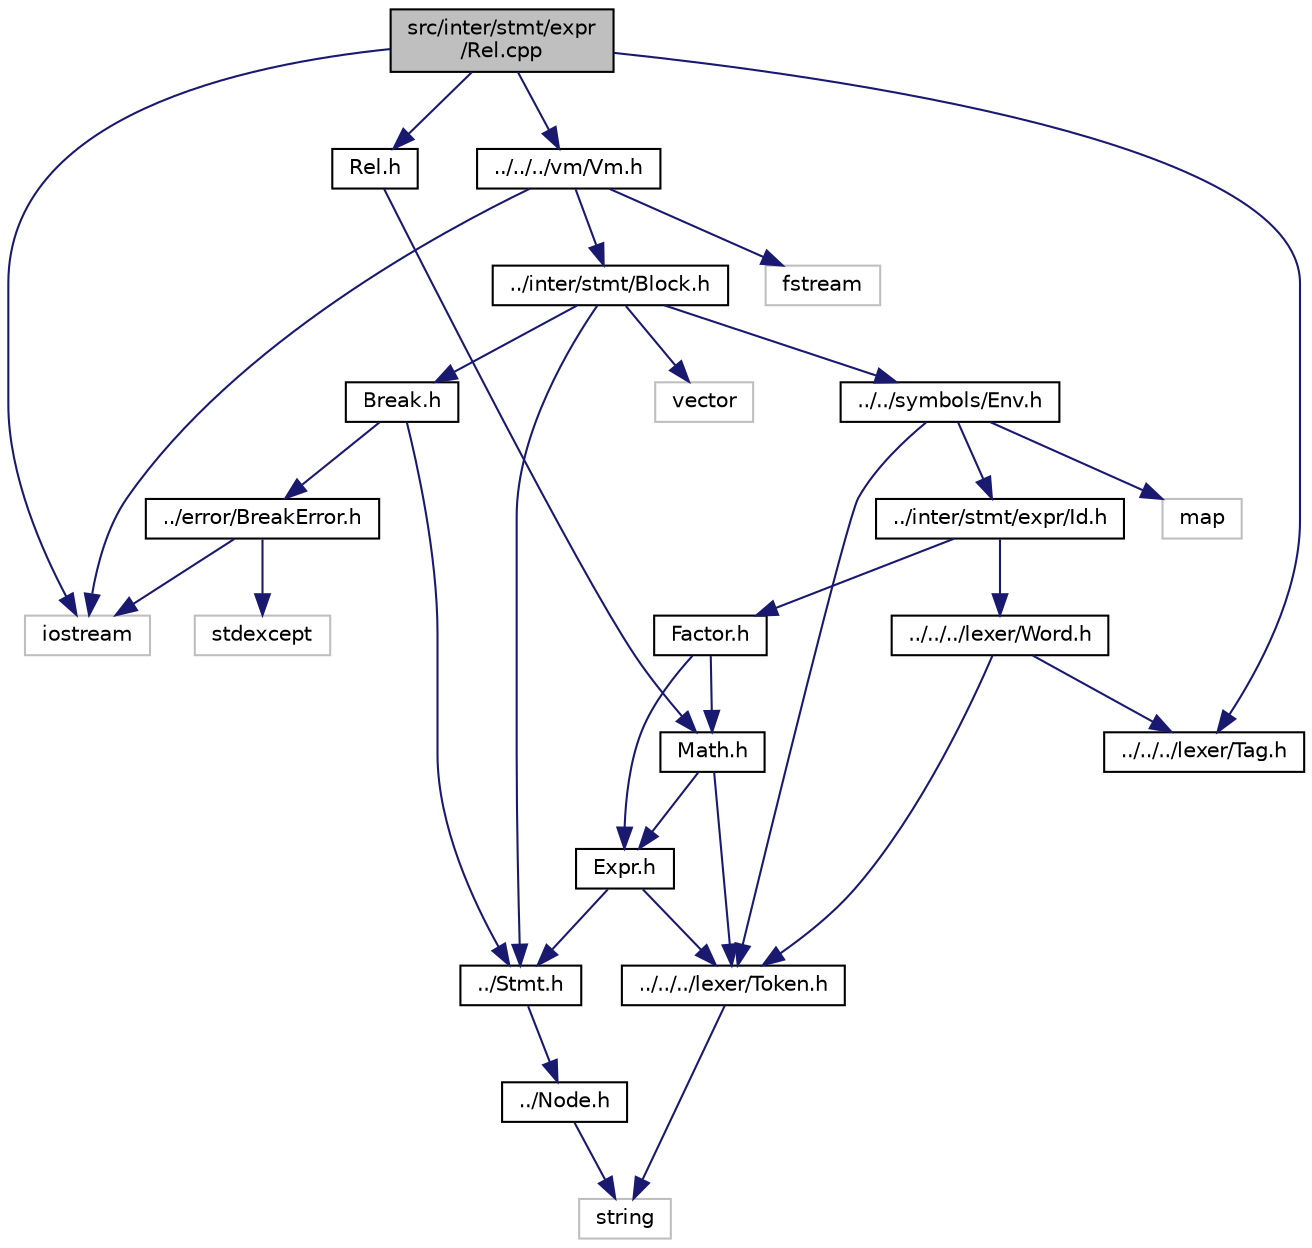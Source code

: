 digraph "src/inter/stmt/expr/Rel.cpp"
{
  edge [fontname="Helvetica",fontsize="10",labelfontname="Helvetica",labelfontsize="10"];
  node [fontname="Helvetica",fontsize="10",shape=record];
  Node0 [label="src/inter/stmt/expr\l/Rel.cpp",height=0.2,width=0.4,color="black", fillcolor="grey75", style="filled", fontcolor="black"];
  Node0 -> Node1 [color="midnightblue",fontsize="10",style="solid"];
  Node1 [label="iostream",height=0.2,width=0.4,color="grey75", fillcolor="white", style="filled"];
  Node0 -> Node2 [color="midnightblue",fontsize="10",style="solid"];
  Node2 [label="Rel.h",height=0.2,width=0.4,color="black", fillcolor="white", style="filled",URL="$_rel_8h.html"];
  Node2 -> Node3 [color="midnightblue",fontsize="10",style="solid"];
  Node3 [label="Math.h",height=0.2,width=0.4,color="black", fillcolor="white", style="filled",URL="$_math_8h.html"];
  Node3 -> Node4 [color="midnightblue",fontsize="10",style="solid"];
  Node4 [label="../../../lexer/Token.h",height=0.2,width=0.4,color="black", fillcolor="white", style="filled",URL="$_token_8h.html"];
  Node4 -> Node5 [color="midnightblue",fontsize="10",style="solid"];
  Node5 [label="string",height=0.2,width=0.4,color="grey75", fillcolor="white", style="filled"];
  Node3 -> Node6 [color="midnightblue",fontsize="10",style="solid"];
  Node6 [label="Expr.h",height=0.2,width=0.4,color="black", fillcolor="white", style="filled",URL="$_expr_8h.html"];
  Node6 -> Node7 [color="midnightblue",fontsize="10",style="solid"];
  Node7 [label="../Stmt.h",height=0.2,width=0.4,color="black", fillcolor="white", style="filled",URL="$_stmt_8h.html"];
  Node7 -> Node8 [color="midnightblue",fontsize="10",style="solid"];
  Node8 [label="../Node.h",height=0.2,width=0.4,color="black", fillcolor="white", style="filled",URL="$_node_8h.html"];
  Node8 -> Node5 [color="midnightblue",fontsize="10",style="solid"];
  Node6 -> Node4 [color="midnightblue",fontsize="10",style="solid"];
  Node0 -> Node9 [color="midnightblue",fontsize="10",style="solid"];
  Node9 [label="../../../lexer/Tag.h",height=0.2,width=0.4,color="black", fillcolor="white", style="filled",URL="$_tag_8h.html"];
  Node0 -> Node10 [color="midnightblue",fontsize="10",style="solid"];
  Node10 [label="../../../vm/Vm.h",height=0.2,width=0.4,color="black", fillcolor="white", style="filled",URL="$_vm_8h.html"];
  Node10 -> Node11 [color="midnightblue",fontsize="10",style="solid"];
  Node11 [label="../inter/stmt/Block.h",height=0.2,width=0.4,color="black", fillcolor="white", style="filled",URL="$_block_8h.html"];
  Node11 -> Node7 [color="midnightblue",fontsize="10",style="solid"];
  Node11 -> Node12 [color="midnightblue",fontsize="10",style="solid"];
  Node12 [label="../../symbols/Env.h",height=0.2,width=0.4,color="black", fillcolor="white", style="filled",URL="$_env_8h.html"];
  Node12 -> Node13 [color="midnightblue",fontsize="10",style="solid"];
  Node13 [label="map",height=0.2,width=0.4,color="grey75", fillcolor="white", style="filled"];
  Node12 -> Node4 [color="midnightblue",fontsize="10",style="solid"];
  Node12 -> Node14 [color="midnightblue",fontsize="10",style="solid"];
  Node14 [label="../inter/stmt/expr/Id.h",height=0.2,width=0.4,color="black", fillcolor="white", style="filled",URL="$_id_8h.html"];
  Node14 -> Node15 [color="midnightblue",fontsize="10",style="solid"];
  Node15 [label="Factor.h",height=0.2,width=0.4,color="black", fillcolor="white", style="filled",URL="$_factor_8h.html"];
  Node15 -> Node6 [color="midnightblue",fontsize="10",style="solid"];
  Node15 -> Node3 [color="midnightblue",fontsize="10",style="solid"];
  Node14 -> Node16 [color="midnightblue",fontsize="10",style="solid"];
  Node16 [label="../../../lexer/Word.h",height=0.2,width=0.4,color="black", fillcolor="white", style="filled",URL="$_word_8h.html"];
  Node16 -> Node4 [color="midnightblue",fontsize="10",style="solid"];
  Node16 -> Node9 [color="midnightblue",fontsize="10",style="solid"];
  Node11 -> Node17 [color="midnightblue",fontsize="10",style="solid"];
  Node17 [label="Break.h",height=0.2,width=0.4,color="black", fillcolor="white", style="filled",URL="$_break_8h.html"];
  Node17 -> Node7 [color="midnightblue",fontsize="10",style="solid"];
  Node17 -> Node18 [color="midnightblue",fontsize="10",style="solid"];
  Node18 [label="../error/BreakError.h",height=0.2,width=0.4,color="black", fillcolor="white", style="filled",URL="$_break_error_8h.html"];
  Node18 -> Node19 [color="midnightblue",fontsize="10",style="solid"];
  Node19 [label="stdexcept",height=0.2,width=0.4,color="grey75", fillcolor="white", style="filled"];
  Node18 -> Node1 [color="midnightblue",fontsize="10",style="solid"];
  Node11 -> Node20 [color="midnightblue",fontsize="10",style="solid"];
  Node20 [label="vector",height=0.2,width=0.4,color="grey75", fillcolor="white", style="filled"];
  Node10 -> Node1 [color="midnightblue",fontsize="10",style="solid"];
  Node10 -> Node21 [color="midnightblue",fontsize="10",style="solid"];
  Node21 [label="fstream",height=0.2,width=0.4,color="grey75", fillcolor="white", style="filled"];
}
